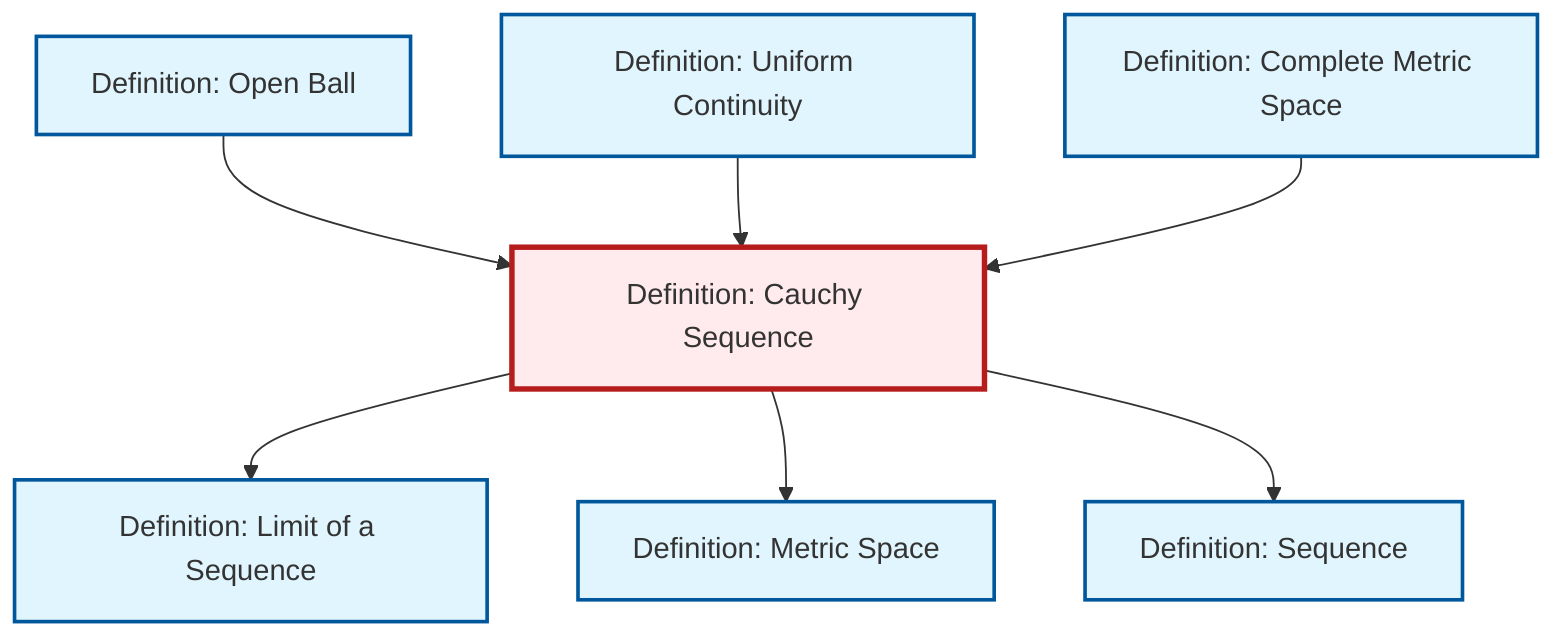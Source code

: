 graph TD
    classDef definition fill:#e1f5fe,stroke:#01579b,stroke-width:2px
    classDef theorem fill:#f3e5f5,stroke:#4a148c,stroke-width:2px
    classDef axiom fill:#fff3e0,stroke:#e65100,stroke-width:2px
    classDef example fill:#e8f5e9,stroke:#1b5e20,stroke-width:2px
    classDef current fill:#ffebee,stroke:#b71c1c,stroke-width:3px
    def-limit["Definition: Limit of a Sequence"]:::definition
    def-cauchy-sequence["Definition: Cauchy Sequence"]:::definition
    def-metric-space["Definition: Metric Space"]:::definition
    def-sequence["Definition: Sequence"]:::definition
    def-complete-metric-space["Definition: Complete Metric Space"]:::definition
    def-open-ball["Definition: Open Ball"]:::definition
    def-uniform-continuity["Definition: Uniform Continuity"]:::definition
    def-open-ball --> def-cauchy-sequence
    def-uniform-continuity --> def-cauchy-sequence
    def-cauchy-sequence --> def-limit
    def-complete-metric-space --> def-cauchy-sequence
    def-cauchy-sequence --> def-metric-space
    def-cauchy-sequence --> def-sequence
    class def-cauchy-sequence current